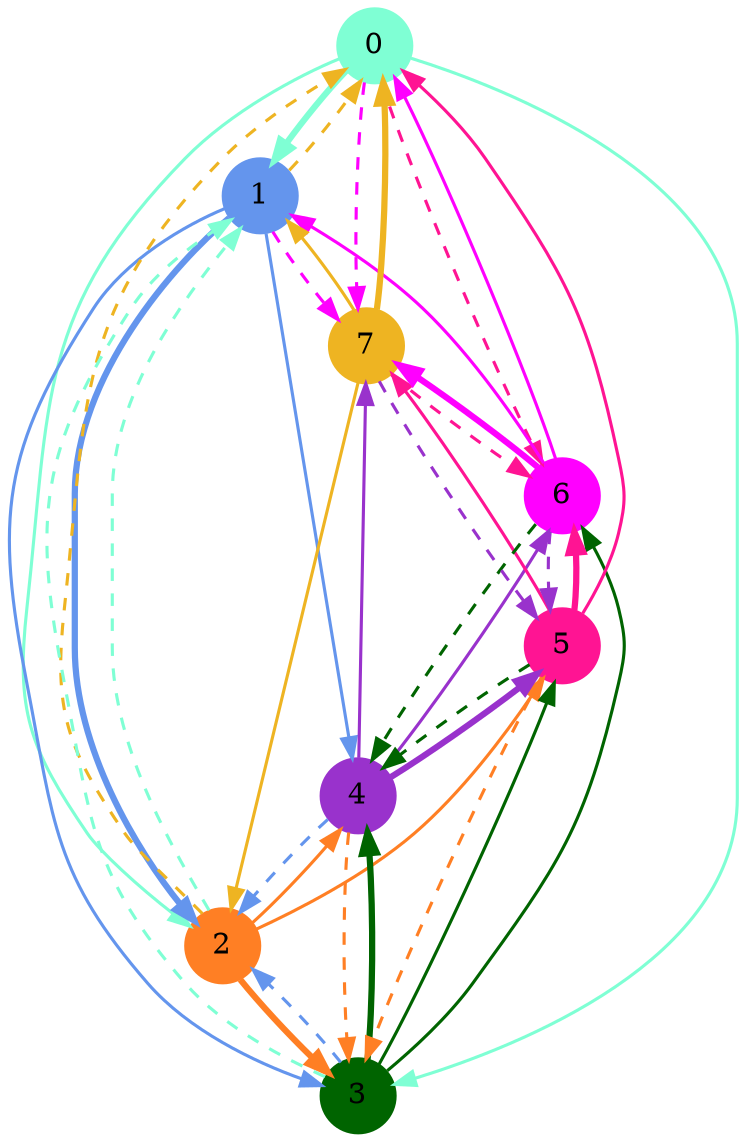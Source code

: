 digraph G {
splines=true;
overlap=scale
0 [pos="10,15!", style=filled,color="aquamarine",shape=circle];
1 [pos="13.5355,13.5355!", style=filled,color="cornflowerblue",shape=circle];
2 [pos="15,10!", style=filled,color="chocolate1",shape=circle];
3 [pos="13.5355,6.46447!", style=filled,color="darkgreen",shape=circle];
4 [pos="10,5!", style=filled,color="darkorchid",shape=circle];
5 [pos="6.46447,6.46447!", style=filled,color="deeppink",shape=circle];
6 [pos="5,10!", style=filled,color="fuchsia",shape=circle];
7 [pos="6.46447,13.5355!", style=filled,color="goldenrod2",shape=circle];
0 -> 1 [color=aquamarine,penwidth=3.0];
0 -> 2 [color=aquamarine,penwidth=1.5];
0 -> 3 [color=aquamarine,penwidth=1.5];
1 -> 2 [color=cornflowerblue,penwidth=3.0];
1 -> 3 [color=cornflowerblue,penwidth=1.5];
1 -> 4 [color=cornflowerblue,penwidth=1.5];
2 -> 3 [color=chocolate1,penwidth=3.0];
2 -> 4 [color=chocolate1,penwidth=1.5];
2 -> 5 [color=chocolate1,penwidth=1.5];
3 -> 4 [color=darkgreen,penwidth=3.0];
3 -> 5 [color=darkgreen,penwidth=1.5];
3 -> 6 [color=darkgreen,penwidth=1.5];
4 -> 5 [color=darkorchid,penwidth=3.0];
4 -> 6 [color=darkorchid,penwidth=1.5];
4 -> 7 [color=darkorchid,penwidth=1.5];
5 -> 6 [color=deeppink,penwidth=3.0];
5 -> 7 [color=deeppink,penwidth=1.5];
5 -> 0 [color=deeppink,penwidth=1.5];
6 -> 7 [color=fuchsia,penwidth=3.0];
6 -> 0 [color=fuchsia,penwidth=1.5];
6 -> 1 [color=fuchsia,penwidth=1.5];
7 -> 0 [color=goldenrod2,penwidth=3.0];
7 -> 1 [color=goldenrod2,penwidth=1.5];
7 -> 2 [color=goldenrod2,penwidth=1.5];
0 -> 7 [color=fuchsia,style="dashed",penwidth=1.5];
0 -> 6 [color=deeppink,style="dashed",penwidth=1.5];
1 -> 0 [color=goldenrod2,style="dashed",penwidth=1.5];
1 -> 7 [color=fuchsia,style="dashed",penwidth=1.5];
2 -> 1 [color=aquamarine,style="dashed",penwidth=1.5];
2 -> 0 [color=goldenrod2,style="dashed",penwidth=1.5];
3 -> 2 [color=cornflowerblue,style="dashed",penwidth=1.5];
3 -> 1 [color=aquamarine,style="dashed",penwidth=1.5];
4 -> 3 [color=chocolate1,style="dashed",penwidth=1.5];
4 -> 2 [color=cornflowerblue,style="dashed",penwidth=1.5];
5 -> 4 [color=darkgreen,style="dashed",penwidth=1.5];
5 -> 3 [color=chocolate1,style="dashed",penwidth=1.5];
6 -> 5 [color=darkorchid,style="dashed",penwidth=1.5];
6 -> 4 [color=darkgreen,style="dashed",penwidth=1.5];
7 -> 6 [color=deeppink,style="dashed",penwidth=1.5];
7 -> 5 [color=darkorchid,style="dashed",penwidth=1.5];
}